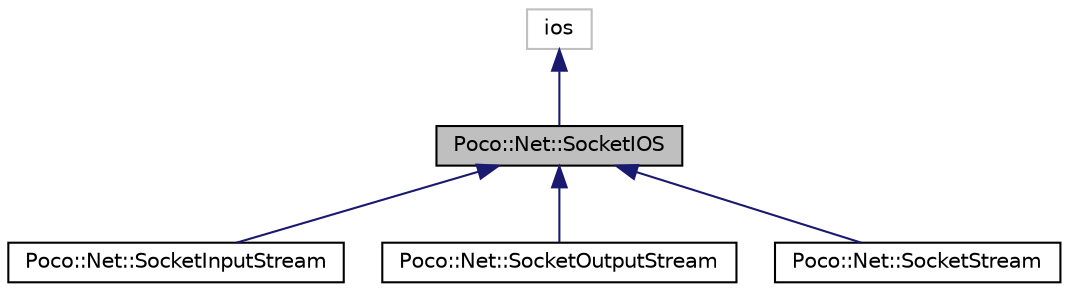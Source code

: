 digraph "Poco::Net::SocketIOS"
{
 // LATEX_PDF_SIZE
  edge [fontname="Helvetica",fontsize="10",labelfontname="Helvetica",labelfontsize="10"];
  node [fontname="Helvetica",fontsize="10",shape=record];
  Node1 [label="Poco::Net::SocketIOS",height=0.2,width=0.4,color="black", fillcolor="grey75", style="filled", fontcolor="black",tooltip=" "];
  Node2 -> Node1 [dir="back",color="midnightblue",fontsize="10",style="solid"];
  Node2 [label="ios",height=0.2,width=0.4,color="grey75", fillcolor="white", style="filled",tooltip=" "];
  Node1 -> Node3 [dir="back",color="midnightblue",fontsize="10",style="solid"];
  Node3 [label="Poco::Net::SocketInputStream",height=0.2,width=0.4,color="black", fillcolor="white", style="filled",URL="$classPoco_1_1Net_1_1SocketInputStream.html",tooltip=" "];
  Node1 -> Node4 [dir="back",color="midnightblue",fontsize="10",style="solid"];
  Node4 [label="Poco::Net::SocketOutputStream",height=0.2,width=0.4,color="black", fillcolor="white", style="filled",URL="$classPoco_1_1Net_1_1SocketOutputStream.html",tooltip="An output stream for writing to a socket."];
  Node1 -> Node5 [dir="back",color="midnightblue",fontsize="10",style="solid"];
  Node5 [label="Poco::Net::SocketStream",height=0.2,width=0.4,color="black", fillcolor="white", style="filled",URL="$classPoco_1_1Net_1_1SocketStream.html",tooltip=" "];
}
